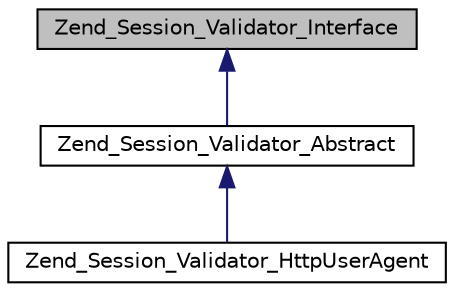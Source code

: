 digraph G
{
  edge [fontname="Helvetica",fontsize="10",labelfontname="Helvetica",labelfontsize="10"];
  node [fontname="Helvetica",fontsize="10",shape=record];
  Node1 [label="Zend_Session_Validator_Interface",height=0.2,width=0.4,color="black", fillcolor="grey75", style="filled" fontcolor="black"];
  Node1 -> Node2 [dir="back",color="midnightblue",fontsize="10",style="solid",fontname="Helvetica"];
  Node2 [label="Zend_Session_Validator_Abstract",height=0.2,width=0.4,color="black", fillcolor="white", style="filled",URL="$class_zend___session___validator___abstract.html"];
  Node2 -> Node3 [dir="back",color="midnightblue",fontsize="10",style="solid",fontname="Helvetica"];
  Node3 [label="Zend_Session_Validator_HttpUserAgent",height=0.2,width=0.4,color="black", fillcolor="white", style="filled",URL="$class_zend___session___validator___http_user_agent.html"];
}

